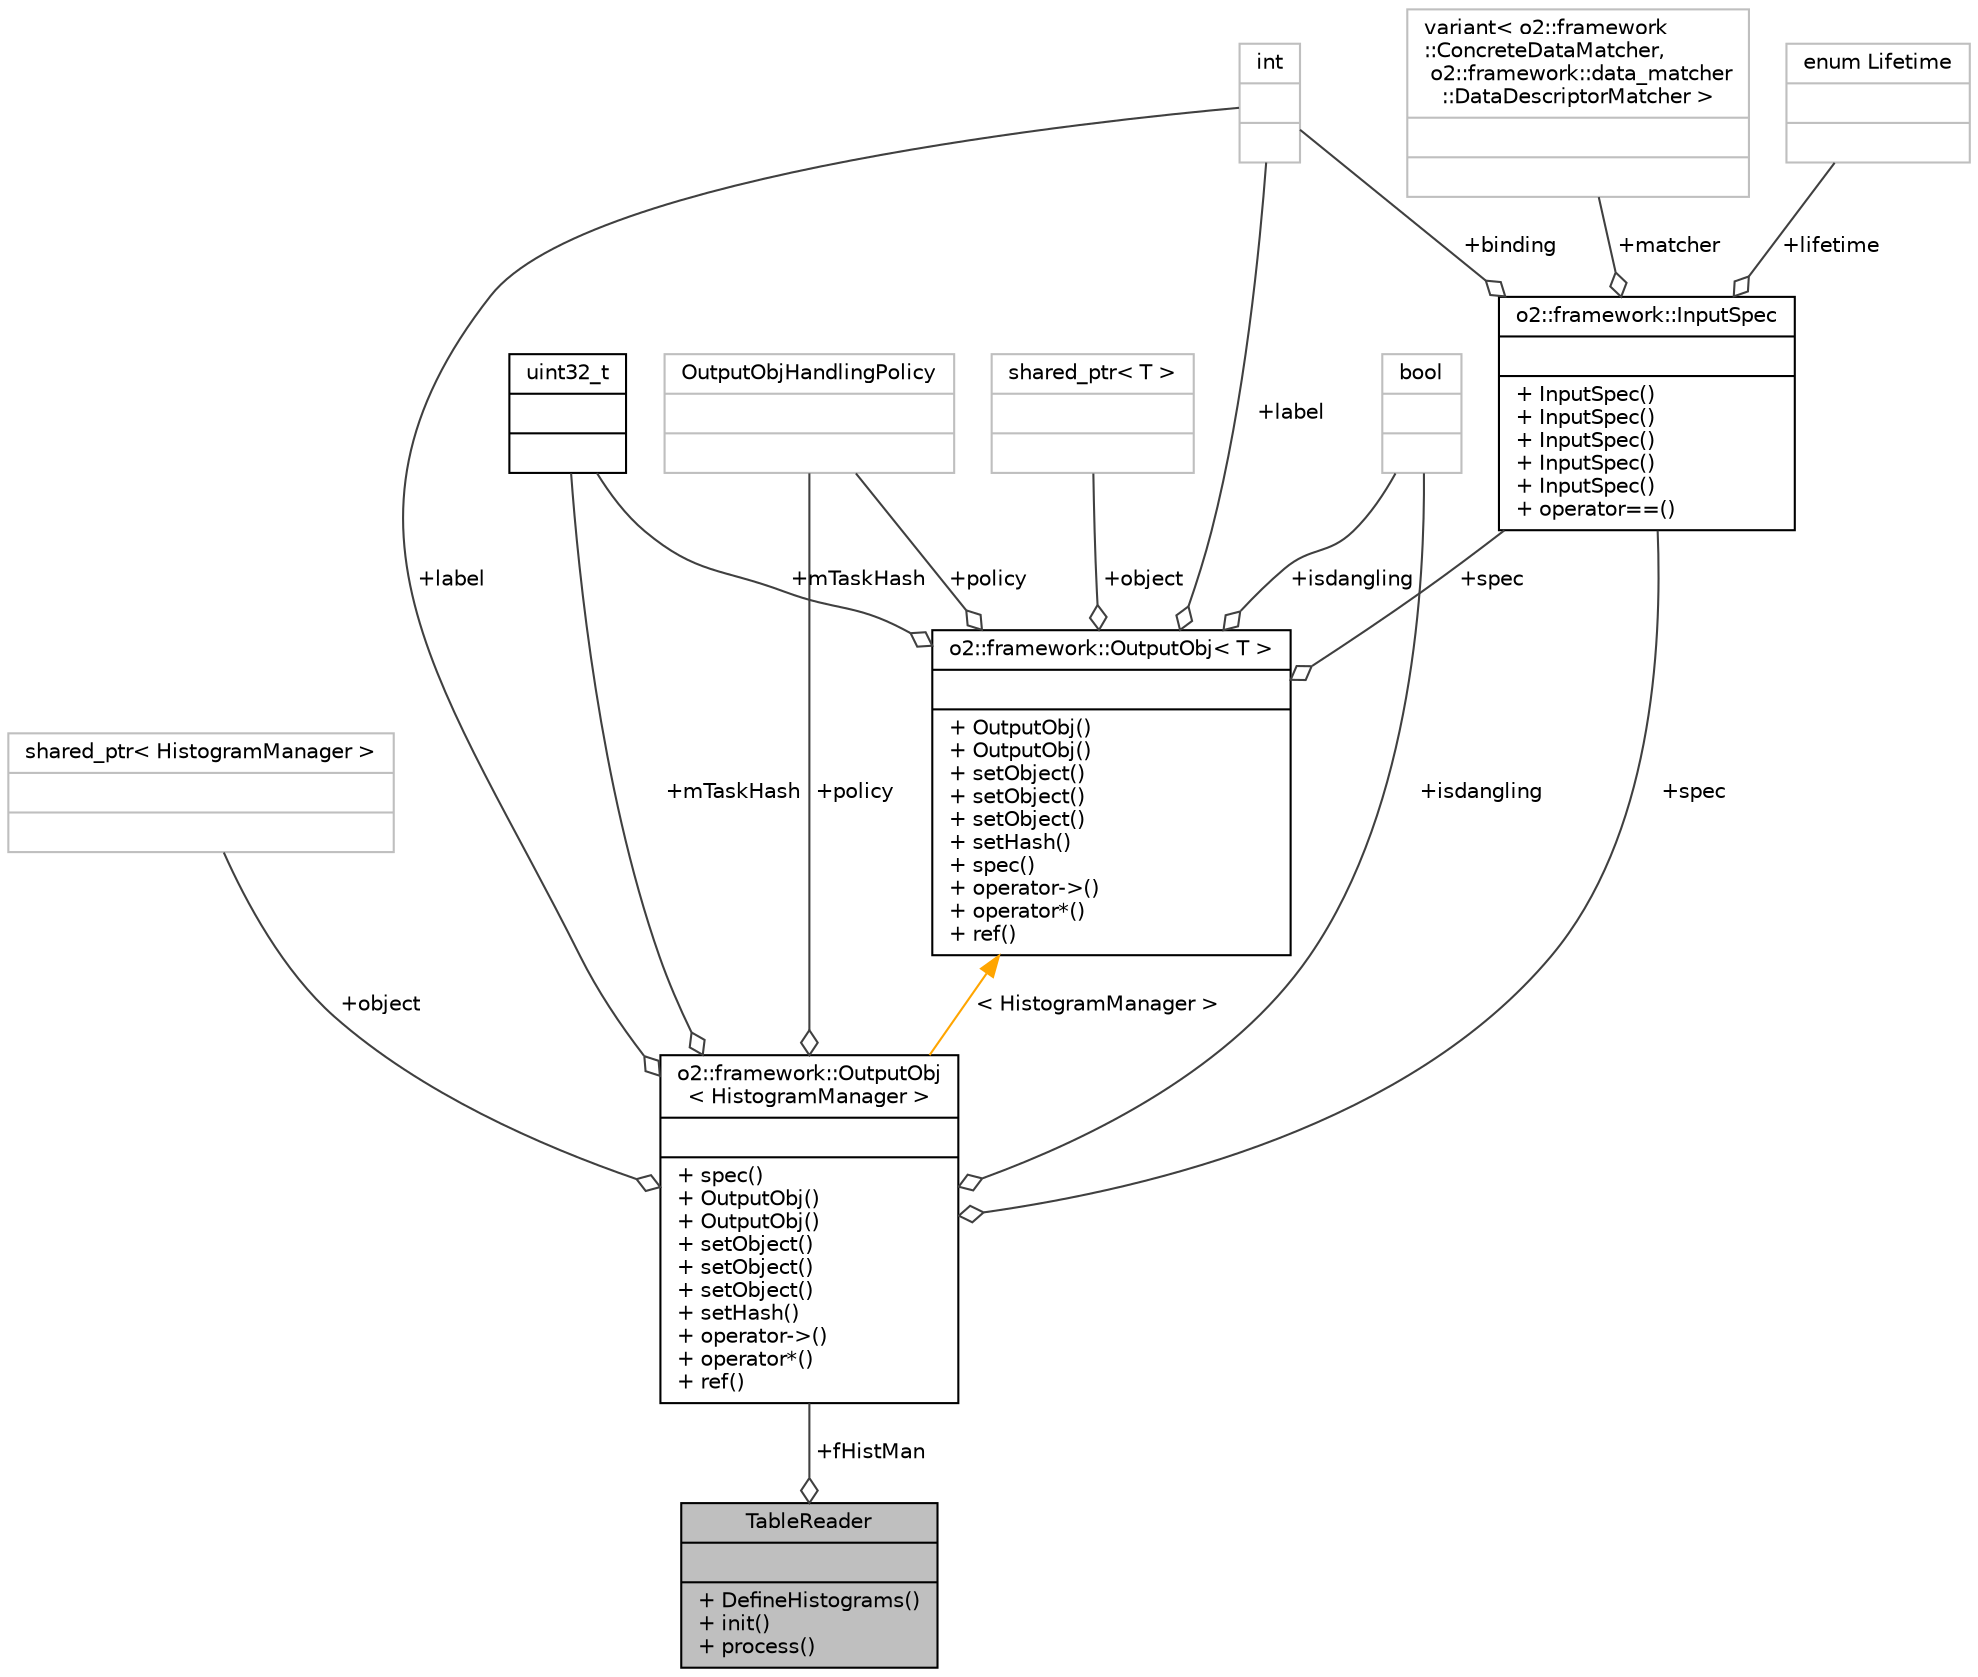 digraph "TableReader"
{
 // INTERACTIVE_SVG=YES
  bgcolor="transparent";
  edge [fontname="Helvetica",fontsize="10",labelfontname="Helvetica",labelfontsize="10"];
  node [fontname="Helvetica",fontsize="10",shape=record];
  Node1 [label="{TableReader\n||+ DefineHistograms()\l+ init()\l+ process()\l}",height=0.2,width=0.4,color="black", fillcolor="grey75", style="filled", fontcolor="black"];
  Node2 -> Node1 [color="grey25",fontsize="10",style="solid",label=" +fHistMan" ,arrowhead="odiamond",fontname="Helvetica"];
  Node2 [label="{o2::framework::OutputObj\l\< HistogramManager \>\n||+ spec()\l+ OutputObj()\l+ OutputObj()\l+ setObject()\l+ setObject()\l+ setObject()\l+ setHash()\l+ operator-\>()\l+ operator*()\l+ ref()\l}",height=0.2,width=0.4,color="black",URL="$d4/d79/structo2_1_1framework_1_1OutputObj.html"];
  Node3 -> Node2 [color="grey25",fontsize="10",style="solid",label=" +object" ,arrowhead="odiamond",fontname="Helvetica"];
  Node3 [label="{shared_ptr\< HistogramManager \>\n||}",height=0.2,width=0.4,color="grey75"];
  Node4 -> Node2 [color="grey25",fontsize="10",style="solid",label=" +policy" ,arrowhead="odiamond",fontname="Helvetica"];
  Node4 [label="{OutputObjHandlingPolicy\n||}",height=0.2,width=0.4,color="grey75"];
  Node5 -> Node2 [color="grey25",fontsize="10",style="solid",label=" +mTaskHash" ,arrowhead="odiamond",fontname="Helvetica"];
  Node5 [label="{uint32_t\n||}",height=0.2,width=0.4,color="black",URL="$d3/d87/classuint32__t.html"];
  Node6 -> Node2 [color="grey25",fontsize="10",style="solid",label=" +label" ,arrowhead="odiamond",fontname="Helvetica"];
  Node6 [label="{int\n||}",height=0.2,width=0.4,color="grey75"];
  Node7 -> Node2 [color="grey25",fontsize="10",style="solid",label=" +isdangling" ,arrowhead="odiamond",fontname="Helvetica"];
  Node7 [label="{bool\n||}",height=0.2,width=0.4,color="grey75"];
  Node8 -> Node2 [color="grey25",fontsize="10",style="solid",label=" +spec" ,arrowhead="odiamond",fontname="Helvetica"];
  Node8 [label="{o2::framework::InputSpec\n||+ InputSpec()\l+ InputSpec()\l+ InputSpec()\l+ InputSpec()\l+ InputSpec()\l+ operator==()\l}",height=0.2,width=0.4,color="black",URL="$da/d96/structo2_1_1framework_1_1InputSpec.html"];
  Node9 -> Node8 [color="grey25",fontsize="10",style="solid",label=" +lifetime" ,arrowhead="odiamond",fontname="Helvetica"];
  Node9 [label="{enum Lifetime\n||}",height=0.2,width=0.4,color="grey75"];
  Node10 -> Node8 [color="grey25",fontsize="10",style="solid",label=" +matcher" ,arrowhead="odiamond",fontname="Helvetica"];
  Node10 [label="{variant\< o2::framework\l::ConcreteDataMatcher,\l o2::framework::data_matcher\l::DataDescriptorMatcher \>\n||}",height=0.2,width=0.4,color="grey75"];
  Node6 -> Node8 [color="grey25",fontsize="10",style="solid",label=" +binding" ,arrowhead="odiamond",fontname="Helvetica"];
  Node11 -> Node2 [dir="back",color="orange",fontsize="10",style="solid",label=" \< HistogramManager \>" ,fontname="Helvetica"];
  Node11 [label="{o2::framework::OutputObj\< T \>\n||+ OutputObj()\l+ OutputObj()\l+ setObject()\l+ setObject()\l+ setObject()\l+ setHash()\l+ spec()\l+ operator-\>()\l+ operator*()\l+ ref()\l}",height=0.2,width=0.4,color="black",URL="$d4/d79/structo2_1_1framework_1_1OutputObj.html"];
  Node5 -> Node11 [color="grey25",fontsize="10",style="solid",label=" +mTaskHash" ,arrowhead="odiamond",fontname="Helvetica"];
  Node4 -> Node11 [color="grey25",fontsize="10",style="solid",label=" +policy" ,arrowhead="odiamond",fontname="Helvetica"];
  Node6 -> Node11 [color="grey25",fontsize="10",style="solid",label=" +label" ,arrowhead="odiamond",fontname="Helvetica"];
  Node12 -> Node11 [color="grey25",fontsize="10",style="solid",label=" +object" ,arrowhead="odiamond",fontname="Helvetica"];
  Node12 [label="{shared_ptr\< T \>\n||}",height=0.2,width=0.4,color="grey75"];
  Node7 -> Node11 [color="grey25",fontsize="10",style="solid",label=" +isdangling" ,arrowhead="odiamond",fontname="Helvetica"];
  Node8 -> Node11 [color="grey25",fontsize="10",style="solid",label=" +spec" ,arrowhead="odiamond",fontname="Helvetica"];
}
